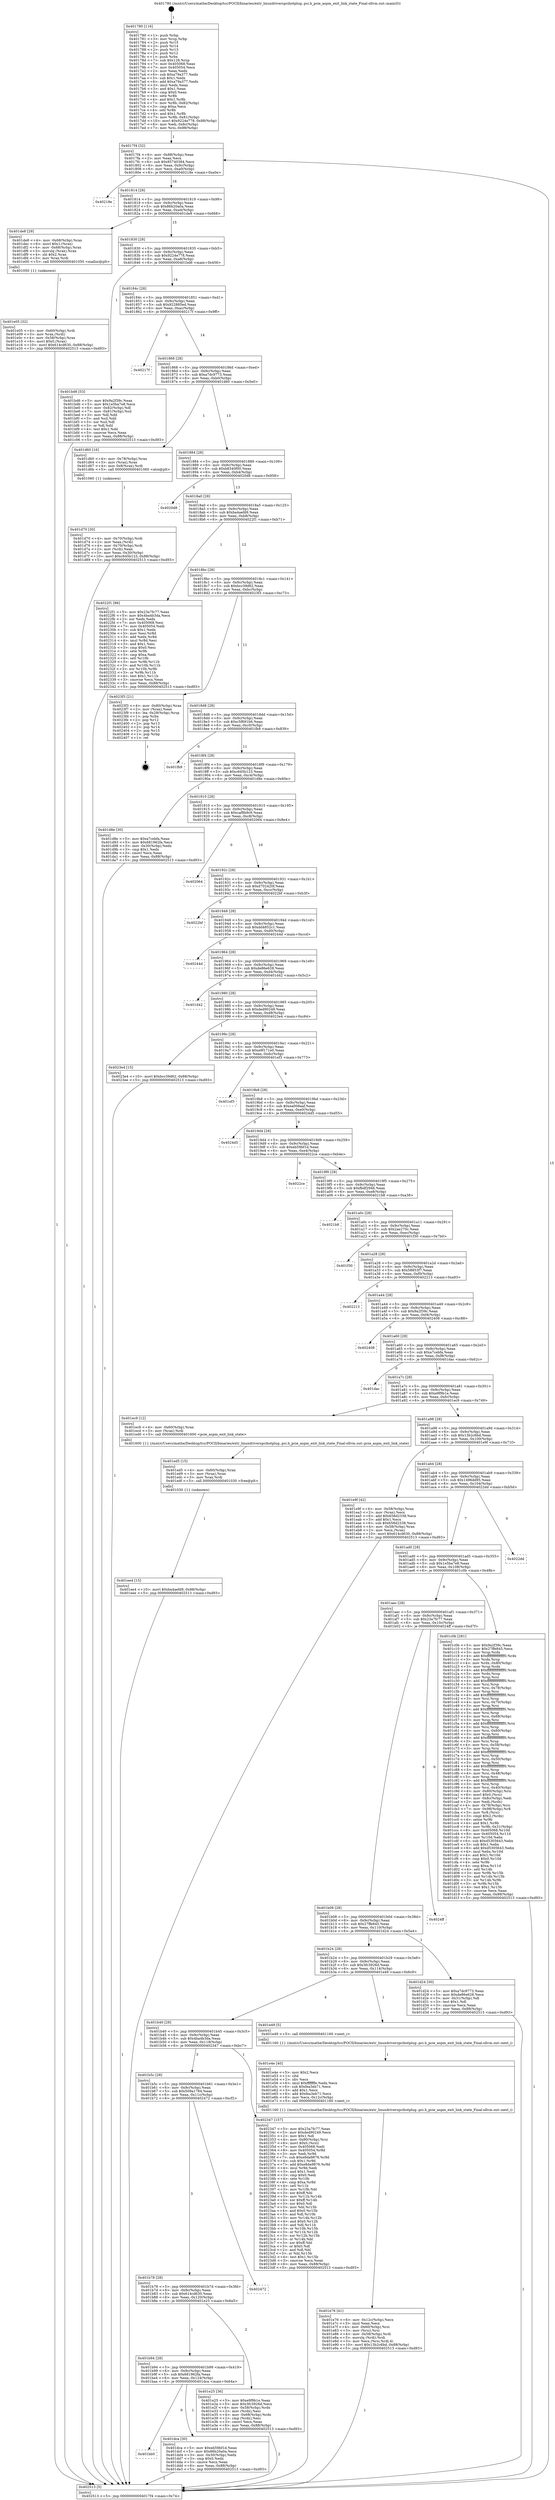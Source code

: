 digraph "0x401780" {
  label = "0x401780 (/mnt/c/Users/mathe/Desktop/tcc/POCII/binaries/extr_linuxdriverspcihotplug..pci.h_pcie_aspm_exit_link_state_Final-ollvm.out::main(0))"
  labelloc = "t"
  node[shape=record]

  Entry [label="",width=0.3,height=0.3,shape=circle,fillcolor=black,style=filled]
  "0x4017f4" [label="{
     0x4017f4 [32]\l
     | [instrs]\l
     &nbsp;&nbsp;0x4017f4 \<+6\>: mov -0x88(%rbp),%eax\l
     &nbsp;&nbsp;0x4017fa \<+2\>: mov %eax,%ecx\l
     &nbsp;&nbsp;0x4017fc \<+6\>: sub $0x85740384,%ecx\l
     &nbsp;&nbsp;0x401802 \<+6\>: mov %eax,-0x9c(%rbp)\l
     &nbsp;&nbsp;0x401808 \<+6\>: mov %ecx,-0xa0(%rbp)\l
     &nbsp;&nbsp;0x40180e \<+6\>: je 000000000040218e \<main+0xa0e\>\l
  }"]
  "0x40218e" [label="{
     0x40218e\l
  }", style=dashed]
  "0x401814" [label="{
     0x401814 [28]\l
     | [instrs]\l
     &nbsp;&nbsp;0x401814 \<+5\>: jmp 0000000000401819 \<main+0x99\>\l
     &nbsp;&nbsp;0x401819 \<+6\>: mov -0x9c(%rbp),%eax\l
     &nbsp;&nbsp;0x40181f \<+5\>: sub $0x86b20a0a,%eax\l
     &nbsp;&nbsp;0x401824 \<+6\>: mov %eax,-0xa4(%rbp)\l
     &nbsp;&nbsp;0x40182a \<+6\>: je 0000000000401de8 \<main+0x668\>\l
  }"]
  Exit [label="",width=0.3,height=0.3,shape=circle,fillcolor=black,style=filled,peripheries=2]
  "0x401de8" [label="{
     0x401de8 [29]\l
     | [instrs]\l
     &nbsp;&nbsp;0x401de8 \<+4\>: mov -0x68(%rbp),%rax\l
     &nbsp;&nbsp;0x401dec \<+6\>: movl $0x1,(%rax)\l
     &nbsp;&nbsp;0x401df2 \<+4\>: mov -0x68(%rbp),%rax\l
     &nbsp;&nbsp;0x401df6 \<+3\>: movslq (%rax),%rax\l
     &nbsp;&nbsp;0x401df9 \<+4\>: shl $0x2,%rax\l
     &nbsp;&nbsp;0x401dfd \<+3\>: mov %rax,%rdi\l
     &nbsp;&nbsp;0x401e00 \<+5\>: call 0000000000401050 \<malloc@plt\>\l
     | [calls]\l
     &nbsp;&nbsp;0x401050 \{1\} (unknown)\l
  }"]
  "0x401830" [label="{
     0x401830 [28]\l
     | [instrs]\l
     &nbsp;&nbsp;0x401830 \<+5\>: jmp 0000000000401835 \<main+0xb5\>\l
     &nbsp;&nbsp;0x401835 \<+6\>: mov -0x9c(%rbp),%eax\l
     &nbsp;&nbsp;0x40183b \<+5\>: sub $0x9224e778,%eax\l
     &nbsp;&nbsp;0x401840 \<+6\>: mov %eax,-0xa8(%rbp)\l
     &nbsp;&nbsp;0x401846 \<+6\>: je 0000000000401bd6 \<main+0x456\>\l
  }"]
  "0x401ee4" [label="{
     0x401ee4 [15]\l
     | [instrs]\l
     &nbsp;&nbsp;0x401ee4 \<+10\>: movl $0xba4aefd9,-0x88(%rbp)\l
     &nbsp;&nbsp;0x401eee \<+5\>: jmp 0000000000402513 \<main+0xd93\>\l
  }"]
  "0x401bd6" [label="{
     0x401bd6 [53]\l
     | [instrs]\l
     &nbsp;&nbsp;0x401bd6 \<+5\>: mov $0x9a2f39c,%eax\l
     &nbsp;&nbsp;0x401bdb \<+5\>: mov $0x1e5ba7e8,%ecx\l
     &nbsp;&nbsp;0x401be0 \<+6\>: mov -0x82(%rbp),%dl\l
     &nbsp;&nbsp;0x401be6 \<+7\>: mov -0x81(%rbp),%sil\l
     &nbsp;&nbsp;0x401bed \<+3\>: mov %dl,%dil\l
     &nbsp;&nbsp;0x401bf0 \<+3\>: and %sil,%dil\l
     &nbsp;&nbsp;0x401bf3 \<+3\>: xor %sil,%dl\l
     &nbsp;&nbsp;0x401bf6 \<+3\>: or %dl,%dil\l
     &nbsp;&nbsp;0x401bf9 \<+4\>: test $0x1,%dil\l
     &nbsp;&nbsp;0x401bfd \<+3\>: cmovne %ecx,%eax\l
     &nbsp;&nbsp;0x401c00 \<+6\>: mov %eax,-0x88(%rbp)\l
     &nbsp;&nbsp;0x401c06 \<+5\>: jmp 0000000000402513 \<main+0xd93\>\l
  }"]
  "0x40184c" [label="{
     0x40184c [28]\l
     | [instrs]\l
     &nbsp;&nbsp;0x40184c \<+5\>: jmp 0000000000401851 \<main+0xd1\>\l
     &nbsp;&nbsp;0x401851 \<+6\>: mov -0x9c(%rbp),%eax\l
     &nbsp;&nbsp;0x401857 \<+5\>: sub $0x922885ed,%eax\l
     &nbsp;&nbsp;0x40185c \<+6\>: mov %eax,-0xac(%rbp)\l
     &nbsp;&nbsp;0x401862 \<+6\>: je 000000000040217f \<main+0x9ff\>\l
  }"]
  "0x402513" [label="{
     0x402513 [5]\l
     | [instrs]\l
     &nbsp;&nbsp;0x402513 \<+5\>: jmp 00000000004017f4 \<main+0x74\>\l
  }"]
  "0x401780" [label="{
     0x401780 [116]\l
     | [instrs]\l
     &nbsp;&nbsp;0x401780 \<+1\>: push %rbp\l
     &nbsp;&nbsp;0x401781 \<+3\>: mov %rsp,%rbp\l
     &nbsp;&nbsp;0x401784 \<+2\>: push %r15\l
     &nbsp;&nbsp;0x401786 \<+2\>: push %r14\l
     &nbsp;&nbsp;0x401788 \<+2\>: push %r13\l
     &nbsp;&nbsp;0x40178a \<+2\>: push %r12\l
     &nbsp;&nbsp;0x40178c \<+1\>: push %rbx\l
     &nbsp;&nbsp;0x40178d \<+7\>: sub $0x128,%rsp\l
     &nbsp;&nbsp;0x401794 \<+7\>: mov 0x405068,%eax\l
     &nbsp;&nbsp;0x40179b \<+7\>: mov 0x405054,%ecx\l
     &nbsp;&nbsp;0x4017a2 \<+2\>: mov %eax,%edx\l
     &nbsp;&nbsp;0x4017a4 \<+6\>: sub $0xa79a377,%edx\l
     &nbsp;&nbsp;0x4017aa \<+3\>: sub $0x1,%edx\l
     &nbsp;&nbsp;0x4017ad \<+6\>: add $0xa79a377,%edx\l
     &nbsp;&nbsp;0x4017b3 \<+3\>: imul %edx,%eax\l
     &nbsp;&nbsp;0x4017b6 \<+3\>: and $0x1,%eax\l
     &nbsp;&nbsp;0x4017b9 \<+3\>: cmp $0x0,%eax\l
     &nbsp;&nbsp;0x4017bc \<+4\>: sete %r8b\l
     &nbsp;&nbsp;0x4017c0 \<+4\>: and $0x1,%r8b\l
     &nbsp;&nbsp;0x4017c4 \<+7\>: mov %r8b,-0x82(%rbp)\l
     &nbsp;&nbsp;0x4017cb \<+3\>: cmp $0xa,%ecx\l
     &nbsp;&nbsp;0x4017ce \<+4\>: setl %r8b\l
     &nbsp;&nbsp;0x4017d2 \<+4\>: and $0x1,%r8b\l
     &nbsp;&nbsp;0x4017d6 \<+7\>: mov %r8b,-0x81(%rbp)\l
     &nbsp;&nbsp;0x4017dd \<+10\>: movl $0x9224e778,-0x88(%rbp)\l
     &nbsp;&nbsp;0x4017e7 \<+6\>: mov %edi,-0x8c(%rbp)\l
     &nbsp;&nbsp;0x4017ed \<+7\>: mov %rsi,-0x98(%rbp)\l
  }"]
  "0x401ed5" [label="{
     0x401ed5 [15]\l
     | [instrs]\l
     &nbsp;&nbsp;0x401ed5 \<+4\>: mov -0x60(%rbp),%rax\l
     &nbsp;&nbsp;0x401ed9 \<+3\>: mov (%rax),%rax\l
     &nbsp;&nbsp;0x401edc \<+3\>: mov %rax,%rdi\l
     &nbsp;&nbsp;0x401edf \<+5\>: call 0000000000401030 \<free@plt\>\l
     | [calls]\l
     &nbsp;&nbsp;0x401030 \{1\} (unknown)\l
  }"]
  "0x40217f" [label="{
     0x40217f\l
  }", style=dashed]
  "0x401868" [label="{
     0x401868 [28]\l
     | [instrs]\l
     &nbsp;&nbsp;0x401868 \<+5\>: jmp 000000000040186d \<main+0xed\>\l
     &nbsp;&nbsp;0x40186d \<+6\>: mov -0x9c(%rbp),%eax\l
     &nbsp;&nbsp;0x401873 \<+5\>: sub $0xa7dc9773,%eax\l
     &nbsp;&nbsp;0x401878 \<+6\>: mov %eax,-0xb0(%rbp)\l
     &nbsp;&nbsp;0x40187e \<+6\>: je 0000000000401d60 \<main+0x5e0\>\l
  }"]
  "0x401e76" [label="{
     0x401e76 [41]\l
     | [instrs]\l
     &nbsp;&nbsp;0x401e76 \<+6\>: mov -0x12c(%rbp),%ecx\l
     &nbsp;&nbsp;0x401e7c \<+3\>: imul %eax,%ecx\l
     &nbsp;&nbsp;0x401e7f \<+4\>: mov -0x60(%rbp),%rsi\l
     &nbsp;&nbsp;0x401e83 \<+3\>: mov (%rsi),%rsi\l
     &nbsp;&nbsp;0x401e86 \<+4\>: mov -0x58(%rbp),%rdi\l
     &nbsp;&nbsp;0x401e8a \<+3\>: movslq (%rdi),%rdi\l
     &nbsp;&nbsp;0x401e8d \<+3\>: mov %ecx,(%rsi,%rdi,4)\l
     &nbsp;&nbsp;0x401e90 \<+10\>: movl $0x13b2c6bd,-0x88(%rbp)\l
     &nbsp;&nbsp;0x401e9a \<+5\>: jmp 0000000000402513 \<main+0xd93\>\l
  }"]
  "0x401d60" [label="{
     0x401d60 [16]\l
     | [instrs]\l
     &nbsp;&nbsp;0x401d60 \<+4\>: mov -0x78(%rbp),%rax\l
     &nbsp;&nbsp;0x401d64 \<+3\>: mov (%rax),%rax\l
     &nbsp;&nbsp;0x401d67 \<+4\>: mov 0x8(%rax),%rdi\l
     &nbsp;&nbsp;0x401d6b \<+5\>: call 0000000000401060 \<atoi@plt\>\l
     | [calls]\l
     &nbsp;&nbsp;0x401060 \{1\} (unknown)\l
  }"]
  "0x401884" [label="{
     0x401884 [28]\l
     | [instrs]\l
     &nbsp;&nbsp;0x401884 \<+5\>: jmp 0000000000401889 \<main+0x109\>\l
     &nbsp;&nbsp;0x401889 \<+6\>: mov -0x9c(%rbp),%eax\l
     &nbsp;&nbsp;0x40188f \<+5\>: sub $0xb8340f00,%eax\l
     &nbsp;&nbsp;0x401894 \<+6\>: mov %eax,-0xb4(%rbp)\l
     &nbsp;&nbsp;0x40189a \<+6\>: je 00000000004020d8 \<main+0x958\>\l
  }"]
  "0x401e4e" [label="{
     0x401e4e [40]\l
     | [instrs]\l
     &nbsp;&nbsp;0x401e4e \<+5\>: mov $0x2,%ecx\l
     &nbsp;&nbsp;0x401e53 \<+1\>: cltd\l
     &nbsp;&nbsp;0x401e54 \<+2\>: idiv %ecx\l
     &nbsp;&nbsp;0x401e56 \<+6\>: imul $0xfffffffe,%edx,%ecx\l
     &nbsp;&nbsp;0x401e5c \<+6\>: sub $0xfea3eb71,%ecx\l
     &nbsp;&nbsp;0x401e62 \<+3\>: add $0x1,%ecx\l
     &nbsp;&nbsp;0x401e65 \<+6\>: add $0xfea3eb71,%ecx\l
     &nbsp;&nbsp;0x401e6b \<+6\>: mov %ecx,-0x12c(%rbp)\l
     &nbsp;&nbsp;0x401e71 \<+5\>: call 0000000000401160 \<next_i\>\l
     | [calls]\l
     &nbsp;&nbsp;0x401160 \{1\} (/mnt/c/Users/mathe/Desktop/tcc/POCII/binaries/extr_linuxdriverspcihotplug..pci.h_pcie_aspm_exit_link_state_Final-ollvm.out::next_i)\l
  }"]
  "0x4020d8" [label="{
     0x4020d8\l
  }", style=dashed]
  "0x4018a0" [label="{
     0x4018a0 [28]\l
     | [instrs]\l
     &nbsp;&nbsp;0x4018a0 \<+5\>: jmp 00000000004018a5 \<main+0x125\>\l
     &nbsp;&nbsp;0x4018a5 \<+6\>: mov -0x9c(%rbp),%eax\l
     &nbsp;&nbsp;0x4018ab \<+5\>: sub $0xba4aefd9,%eax\l
     &nbsp;&nbsp;0x4018b0 \<+6\>: mov %eax,-0xb8(%rbp)\l
     &nbsp;&nbsp;0x4018b6 \<+6\>: je 00000000004022f1 \<main+0xb71\>\l
  }"]
  "0x401e05" [label="{
     0x401e05 [32]\l
     | [instrs]\l
     &nbsp;&nbsp;0x401e05 \<+4\>: mov -0x60(%rbp),%rdi\l
     &nbsp;&nbsp;0x401e09 \<+3\>: mov %rax,(%rdi)\l
     &nbsp;&nbsp;0x401e0c \<+4\>: mov -0x58(%rbp),%rax\l
     &nbsp;&nbsp;0x401e10 \<+6\>: movl $0x0,(%rax)\l
     &nbsp;&nbsp;0x401e16 \<+10\>: movl $0x614cd630,-0x88(%rbp)\l
     &nbsp;&nbsp;0x401e20 \<+5\>: jmp 0000000000402513 \<main+0xd93\>\l
  }"]
  "0x4022f1" [label="{
     0x4022f1 [86]\l
     | [instrs]\l
     &nbsp;&nbsp;0x4022f1 \<+5\>: mov $0x23a7fc77,%eax\l
     &nbsp;&nbsp;0x4022f6 \<+5\>: mov $0x4ba4b3da,%ecx\l
     &nbsp;&nbsp;0x4022fb \<+2\>: xor %edx,%edx\l
     &nbsp;&nbsp;0x4022fd \<+7\>: mov 0x405068,%esi\l
     &nbsp;&nbsp;0x402304 \<+7\>: mov 0x405054,%edi\l
     &nbsp;&nbsp;0x40230b \<+3\>: sub $0x1,%edx\l
     &nbsp;&nbsp;0x40230e \<+3\>: mov %esi,%r8d\l
     &nbsp;&nbsp;0x402311 \<+3\>: add %edx,%r8d\l
     &nbsp;&nbsp;0x402314 \<+4\>: imul %r8d,%esi\l
     &nbsp;&nbsp;0x402318 \<+3\>: and $0x1,%esi\l
     &nbsp;&nbsp;0x40231b \<+3\>: cmp $0x0,%esi\l
     &nbsp;&nbsp;0x40231e \<+4\>: sete %r9b\l
     &nbsp;&nbsp;0x402322 \<+3\>: cmp $0xa,%edi\l
     &nbsp;&nbsp;0x402325 \<+4\>: setl %r10b\l
     &nbsp;&nbsp;0x402329 \<+3\>: mov %r9b,%r11b\l
     &nbsp;&nbsp;0x40232c \<+3\>: and %r10b,%r11b\l
     &nbsp;&nbsp;0x40232f \<+3\>: xor %r10b,%r9b\l
     &nbsp;&nbsp;0x402332 \<+3\>: or %r9b,%r11b\l
     &nbsp;&nbsp;0x402335 \<+4\>: test $0x1,%r11b\l
     &nbsp;&nbsp;0x402339 \<+3\>: cmovne %ecx,%eax\l
     &nbsp;&nbsp;0x40233c \<+6\>: mov %eax,-0x88(%rbp)\l
     &nbsp;&nbsp;0x402342 \<+5\>: jmp 0000000000402513 \<main+0xd93\>\l
  }"]
  "0x4018bc" [label="{
     0x4018bc [28]\l
     | [instrs]\l
     &nbsp;&nbsp;0x4018bc \<+5\>: jmp 00000000004018c1 \<main+0x141\>\l
     &nbsp;&nbsp;0x4018c1 \<+6\>: mov -0x9c(%rbp),%eax\l
     &nbsp;&nbsp;0x4018c7 \<+5\>: sub $0xbcc39d62,%eax\l
     &nbsp;&nbsp;0x4018cc \<+6\>: mov %eax,-0xbc(%rbp)\l
     &nbsp;&nbsp;0x4018d2 \<+6\>: je 00000000004023f3 \<main+0xc73\>\l
  }"]
  "0x401bb0" [label="{
     0x401bb0\l
  }", style=dashed]
  "0x4023f3" [label="{
     0x4023f3 [21]\l
     | [instrs]\l
     &nbsp;&nbsp;0x4023f3 \<+4\>: mov -0x80(%rbp),%rax\l
     &nbsp;&nbsp;0x4023f7 \<+2\>: mov (%rax),%eax\l
     &nbsp;&nbsp;0x4023f9 \<+4\>: lea -0x28(%rbp),%rsp\l
     &nbsp;&nbsp;0x4023fd \<+1\>: pop %rbx\l
     &nbsp;&nbsp;0x4023fe \<+2\>: pop %r12\l
     &nbsp;&nbsp;0x402400 \<+2\>: pop %r13\l
     &nbsp;&nbsp;0x402402 \<+2\>: pop %r14\l
     &nbsp;&nbsp;0x402404 \<+2\>: pop %r15\l
     &nbsp;&nbsp;0x402406 \<+1\>: pop %rbp\l
     &nbsp;&nbsp;0x402407 \<+1\>: ret\l
  }"]
  "0x4018d8" [label="{
     0x4018d8 [28]\l
     | [instrs]\l
     &nbsp;&nbsp;0x4018d8 \<+5\>: jmp 00000000004018dd \<main+0x15d\>\l
     &nbsp;&nbsp;0x4018dd \<+6\>: mov -0x9c(%rbp),%eax\l
     &nbsp;&nbsp;0x4018e3 \<+5\>: sub $0xc5f691b6,%eax\l
     &nbsp;&nbsp;0x4018e8 \<+6\>: mov %eax,-0xc0(%rbp)\l
     &nbsp;&nbsp;0x4018ee \<+6\>: je 0000000000401fb9 \<main+0x839\>\l
  }"]
  "0x401dca" [label="{
     0x401dca [30]\l
     | [instrs]\l
     &nbsp;&nbsp;0x401dca \<+5\>: mov $0xeb59bf1d,%eax\l
     &nbsp;&nbsp;0x401dcf \<+5\>: mov $0x86b20a0a,%ecx\l
     &nbsp;&nbsp;0x401dd4 \<+3\>: mov -0x30(%rbp),%edx\l
     &nbsp;&nbsp;0x401dd7 \<+3\>: cmp $0x0,%edx\l
     &nbsp;&nbsp;0x401dda \<+3\>: cmove %ecx,%eax\l
     &nbsp;&nbsp;0x401ddd \<+6\>: mov %eax,-0x88(%rbp)\l
     &nbsp;&nbsp;0x401de3 \<+5\>: jmp 0000000000402513 \<main+0xd93\>\l
  }"]
  "0x401fb9" [label="{
     0x401fb9\l
  }", style=dashed]
  "0x4018f4" [label="{
     0x4018f4 [28]\l
     | [instrs]\l
     &nbsp;&nbsp;0x4018f4 \<+5\>: jmp 00000000004018f9 \<main+0x179\>\l
     &nbsp;&nbsp;0x4018f9 \<+6\>: mov -0x9c(%rbp),%eax\l
     &nbsp;&nbsp;0x4018ff \<+5\>: sub $0xc645b123,%eax\l
     &nbsp;&nbsp;0x401904 \<+6\>: mov %eax,-0xc4(%rbp)\l
     &nbsp;&nbsp;0x40190a \<+6\>: je 0000000000401d8e \<main+0x60e\>\l
  }"]
  "0x401b94" [label="{
     0x401b94 [28]\l
     | [instrs]\l
     &nbsp;&nbsp;0x401b94 \<+5\>: jmp 0000000000401b99 \<main+0x419\>\l
     &nbsp;&nbsp;0x401b99 \<+6\>: mov -0x9c(%rbp),%eax\l
     &nbsp;&nbsp;0x401b9f \<+5\>: sub $0x681962fa,%eax\l
     &nbsp;&nbsp;0x401ba4 \<+6\>: mov %eax,-0x124(%rbp)\l
     &nbsp;&nbsp;0x401baa \<+6\>: je 0000000000401dca \<main+0x64a\>\l
  }"]
  "0x401d8e" [label="{
     0x401d8e [30]\l
     | [instrs]\l
     &nbsp;&nbsp;0x401d8e \<+5\>: mov $0xa7cebfa,%eax\l
     &nbsp;&nbsp;0x401d93 \<+5\>: mov $0x681962fa,%ecx\l
     &nbsp;&nbsp;0x401d98 \<+3\>: mov -0x30(%rbp),%edx\l
     &nbsp;&nbsp;0x401d9b \<+3\>: cmp $0x1,%edx\l
     &nbsp;&nbsp;0x401d9e \<+3\>: cmovl %ecx,%eax\l
     &nbsp;&nbsp;0x401da1 \<+6\>: mov %eax,-0x88(%rbp)\l
     &nbsp;&nbsp;0x401da7 \<+5\>: jmp 0000000000402513 \<main+0xd93\>\l
  }"]
  "0x401910" [label="{
     0x401910 [28]\l
     | [instrs]\l
     &nbsp;&nbsp;0x401910 \<+5\>: jmp 0000000000401915 \<main+0x195\>\l
     &nbsp;&nbsp;0x401915 \<+6\>: mov -0x9c(%rbp),%eax\l
     &nbsp;&nbsp;0x40191b \<+5\>: sub $0xcaf8b9c9,%eax\l
     &nbsp;&nbsp;0x401920 \<+6\>: mov %eax,-0xc8(%rbp)\l
     &nbsp;&nbsp;0x401926 \<+6\>: je 0000000000402064 \<main+0x8e4\>\l
  }"]
  "0x401e25" [label="{
     0x401e25 [36]\l
     | [instrs]\l
     &nbsp;&nbsp;0x401e25 \<+5\>: mov $0xe9f9b1e,%eax\l
     &nbsp;&nbsp;0x401e2a \<+5\>: mov $0x3fc3926d,%ecx\l
     &nbsp;&nbsp;0x401e2f \<+4\>: mov -0x58(%rbp),%rdx\l
     &nbsp;&nbsp;0x401e33 \<+2\>: mov (%rdx),%esi\l
     &nbsp;&nbsp;0x401e35 \<+4\>: mov -0x68(%rbp),%rdx\l
     &nbsp;&nbsp;0x401e39 \<+2\>: cmp (%rdx),%esi\l
     &nbsp;&nbsp;0x401e3b \<+3\>: cmovl %ecx,%eax\l
     &nbsp;&nbsp;0x401e3e \<+6\>: mov %eax,-0x88(%rbp)\l
     &nbsp;&nbsp;0x401e44 \<+5\>: jmp 0000000000402513 \<main+0xd93\>\l
  }"]
  "0x402064" [label="{
     0x402064\l
  }", style=dashed]
  "0x40192c" [label="{
     0x40192c [28]\l
     | [instrs]\l
     &nbsp;&nbsp;0x40192c \<+5\>: jmp 0000000000401931 \<main+0x1b1\>\l
     &nbsp;&nbsp;0x401931 \<+6\>: mov -0x9c(%rbp),%eax\l
     &nbsp;&nbsp;0x401937 \<+5\>: sub $0xd702420f,%eax\l
     &nbsp;&nbsp;0x40193c \<+6\>: mov %eax,-0xcc(%rbp)\l
     &nbsp;&nbsp;0x401942 \<+6\>: je 00000000004022bf \<main+0xb3f\>\l
  }"]
  "0x401b78" [label="{
     0x401b78 [28]\l
     | [instrs]\l
     &nbsp;&nbsp;0x401b78 \<+5\>: jmp 0000000000401b7d \<main+0x3fd\>\l
     &nbsp;&nbsp;0x401b7d \<+6\>: mov -0x9c(%rbp),%eax\l
     &nbsp;&nbsp;0x401b83 \<+5\>: sub $0x614cd630,%eax\l
     &nbsp;&nbsp;0x401b88 \<+6\>: mov %eax,-0x120(%rbp)\l
     &nbsp;&nbsp;0x401b8e \<+6\>: je 0000000000401e25 \<main+0x6a5\>\l
  }"]
  "0x4022bf" [label="{
     0x4022bf\l
  }", style=dashed]
  "0x401948" [label="{
     0x401948 [28]\l
     | [instrs]\l
     &nbsp;&nbsp;0x401948 \<+5\>: jmp 000000000040194d \<main+0x1cd\>\l
     &nbsp;&nbsp;0x40194d \<+6\>: mov -0x9c(%rbp),%eax\l
     &nbsp;&nbsp;0x401953 \<+5\>: sub $0xdd4852c1,%eax\l
     &nbsp;&nbsp;0x401958 \<+6\>: mov %eax,-0xd0(%rbp)\l
     &nbsp;&nbsp;0x40195e \<+6\>: je 000000000040244d \<main+0xccd\>\l
  }"]
  "0x402472" [label="{
     0x402472\l
  }", style=dashed]
  "0x40244d" [label="{
     0x40244d\l
  }", style=dashed]
  "0x401964" [label="{
     0x401964 [28]\l
     | [instrs]\l
     &nbsp;&nbsp;0x401964 \<+5\>: jmp 0000000000401969 \<main+0x1e9\>\l
     &nbsp;&nbsp;0x401969 \<+6\>: mov -0x9c(%rbp),%eax\l
     &nbsp;&nbsp;0x40196f \<+5\>: sub $0xde86e628,%eax\l
     &nbsp;&nbsp;0x401974 \<+6\>: mov %eax,-0xd4(%rbp)\l
     &nbsp;&nbsp;0x40197a \<+6\>: je 0000000000401d42 \<main+0x5c2\>\l
  }"]
  "0x401b5c" [label="{
     0x401b5c [28]\l
     | [instrs]\l
     &nbsp;&nbsp;0x401b5c \<+5\>: jmp 0000000000401b61 \<main+0x3e1\>\l
     &nbsp;&nbsp;0x401b61 \<+6\>: mov -0x9c(%rbp),%eax\l
     &nbsp;&nbsp;0x401b67 \<+5\>: sub $0x509a1784,%eax\l
     &nbsp;&nbsp;0x401b6c \<+6\>: mov %eax,-0x11c(%rbp)\l
     &nbsp;&nbsp;0x401b72 \<+6\>: je 0000000000402472 \<main+0xcf2\>\l
  }"]
  "0x401d42" [label="{
     0x401d42\l
  }", style=dashed]
  "0x401980" [label="{
     0x401980 [28]\l
     | [instrs]\l
     &nbsp;&nbsp;0x401980 \<+5\>: jmp 0000000000401985 \<main+0x205\>\l
     &nbsp;&nbsp;0x401985 \<+6\>: mov -0x9c(%rbp),%eax\l
     &nbsp;&nbsp;0x40198b \<+5\>: sub $0xded90249,%eax\l
     &nbsp;&nbsp;0x401990 \<+6\>: mov %eax,-0xd8(%rbp)\l
     &nbsp;&nbsp;0x401996 \<+6\>: je 00000000004023e4 \<main+0xc64\>\l
  }"]
  "0x402347" [label="{
     0x402347 [157]\l
     | [instrs]\l
     &nbsp;&nbsp;0x402347 \<+5\>: mov $0x23a7fc77,%eax\l
     &nbsp;&nbsp;0x40234c \<+5\>: mov $0xded90249,%ecx\l
     &nbsp;&nbsp;0x402351 \<+2\>: mov $0x1,%dl\l
     &nbsp;&nbsp;0x402353 \<+4\>: mov -0x80(%rbp),%rsi\l
     &nbsp;&nbsp;0x402357 \<+6\>: movl $0x0,(%rsi)\l
     &nbsp;&nbsp;0x40235d \<+7\>: mov 0x405068,%edi\l
     &nbsp;&nbsp;0x402364 \<+8\>: mov 0x405054,%r8d\l
     &nbsp;&nbsp;0x40236c \<+3\>: mov %edi,%r9d\l
     &nbsp;&nbsp;0x40236f \<+7\>: sub $0xe8da9876,%r9d\l
     &nbsp;&nbsp;0x402376 \<+4\>: sub $0x1,%r9d\l
     &nbsp;&nbsp;0x40237a \<+7\>: add $0xe8da9876,%r9d\l
     &nbsp;&nbsp;0x402381 \<+4\>: imul %r9d,%edi\l
     &nbsp;&nbsp;0x402385 \<+3\>: and $0x1,%edi\l
     &nbsp;&nbsp;0x402388 \<+3\>: cmp $0x0,%edi\l
     &nbsp;&nbsp;0x40238b \<+4\>: sete %r10b\l
     &nbsp;&nbsp;0x40238f \<+4\>: cmp $0xa,%r8d\l
     &nbsp;&nbsp;0x402393 \<+4\>: setl %r11b\l
     &nbsp;&nbsp;0x402397 \<+3\>: mov %r10b,%bl\l
     &nbsp;&nbsp;0x40239a \<+3\>: xor $0xff,%bl\l
     &nbsp;&nbsp;0x40239d \<+3\>: mov %r11b,%r14b\l
     &nbsp;&nbsp;0x4023a0 \<+4\>: xor $0xff,%r14b\l
     &nbsp;&nbsp;0x4023a4 \<+3\>: xor $0x0,%dl\l
     &nbsp;&nbsp;0x4023a7 \<+3\>: mov %bl,%r15b\l
     &nbsp;&nbsp;0x4023aa \<+4\>: and $0x0,%r15b\l
     &nbsp;&nbsp;0x4023ae \<+3\>: and %dl,%r10b\l
     &nbsp;&nbsp;0x4023b1 \<+3\>: mov %r14b,%r12b\l
     &nbsp;&nbsp;0x4023b4 \<+4\>: and $0x0,%r12b\l
     &nbsp;&nbsp;0x4023b8 \<+3\>: and %dl,%r11b\l
     &nbsp;&nbsp;0x4023bb \<+3\>: or %r10b,%r15b\l
     &nbsp;&nbsp;0x4023be \<+3\>: or %r11b,%r12b\l
     &nbsp;&nbsp;0x4023c1 \<+3\>: xor %r12b,%r15b\l
     &nbsp;&nbsp;0x4023c4 \<+3\>: or %r14b,%bl\l
     &nbsp;&nbsp;0x4023c7 \<+3\>: xor $0xff,%bl\l
     &nbsp;&nbsp;0x4023ca \<+3\>: or $0x0,%dl\l
     &nbsp;&nbsp;0x4023cd \<+2\>: and %dl,%bl\l
     &nbsp;&nbsp;0x4023cf \<+3\>: or %bl,%r15b\l
     &nbsp;&nbsp;0x4023d2 \<+4\>: test $0x1,%r15b\l
     &nbsp;&nbsp;0x4023d6 \<+3\>: cmovne %ecx,%eax\l
     &nbsp;&nbsp;0x4023d9 \<+6\>: mov %eax,-0x88(%rbp)\l
     &nbsp;&nbsp;0x4023df \<+5\>: jmp 0000000000402513 \<main+0xd93\>\l
  }"]
  "0x4023e4" [label="{
     0x4023e4 [15]\l
     | [instrs]\l
     &nbsp;&nbsp;0x4023e4 \<+10\>: movl $0xbcc39d62,-0x88(%rbp)\l
     &nbsp;&nbsp;0x4023ee \<+5\>: jmp 0000000000402513 \<main+0xd93\>\l
  }"]
  "0x40199c" [label="{
     0x40199c [28]\l
     | [instrs]\l
     &nbsp;&nbsp;0x40199c \<+5\>: jmp 00000000004019a1 \<main+0x221\>\l
     &nbsp;&nbsp;0x4019a1 \<+6\>: mov -0x9c(%rbp),%eax\l
     &nbsp;&nbsp;0x4019a7 \<+5\>: sub $0xe9f171e0,%eax\l
     &nbsp;&nbsp;0x4019ac \<+6\>: mov %eax,-0xdc(%rbp)\l
     &nbsp;&nbsp;0x4019b2 \<+6\>: je 0000000000401ef3 \<main+0x773\>\l
  }"]
  "0x401b40" [label="{
     0x401b40 [28]\l
     | [instrs]\l
     &nbsp;&nbsp;0x401b40 \<+5\>: jmp 0000000000401b45 \<main+0x3c5\>\l
     &nbsp;&nbsp;0x401b45 \<+6\>: mov -0x9c(%rbp),%eax\l
     &nbsp;&nbsp;0x401b4b \<+5\>: sub $0x4ba4b3da,%eax\l
     &nbsp;&nbsp;0x401b50 \<+6\>: mov %eax,-0x118(%rbp)\l
     &nbsp;&nbsp;0x401b56 \<+6\>: je 0000000000402347 \<main+0xbc7\>\l
  }"]
  "0x401ef3" [label="{
     0x401ef3\l
  }", style=dashed]
  "0x4019b8" [label="{
     0x4019b8 [28]\l
     | [instrs]\l
     &nbsp;&nbsp;0x4019b8 \<+5\>: jmp 00000000004019bd \<main+0x23d\>\l
     &nbsp;&nbsp;0x4019bd \<+6\>: mov -0x9c(%rbp),%eax\l
     &nbsp;&nbsp;0x4019c3 \<+5\>: sub $0xea008aaf,%eax\l
     &nbsp;&nbsp;0x4019c8 \<+6\>: mov %eax,-0xe0(%rbp)\l
     &nbsp;&nbsp;0x4019ce \<+6\>: je 00000000004024d5 \<main+0xd55\>\l
  }"]
  "0x401e49" [label="{
     0x401e49 [5]\l
     | [instrs]\l
     &nbsp;&nbsp;0x401e49 \<+5\>: call 0000000000401160 \<next_i\>\l
     | [calls]\l
     &nbsp;&nbsp;0x401160 \{1\} (/mnt/c/Users/mathe/Desktop/tcc/POCII/binaries/extr_linuxdriverspcihotplug..pci.h_pcie_aspm_exit_link_state_Final-ollvm.out::next_i)\l
  }"]
  "0x4024d5" [label="{
     0x4024d5\l
  }", style=dashed]
  "0x4019d4" [label="{
     0x4019d4 [28]\l
     | [instrs]\l
     &nbsp;&nbsp;0x4019d4 \<+5\>: jmp 00000000004019d9 \<main+0x259\>\l
     &nbsp;&nbsp;0x4019d9 \<+6\>: mov -0x9c(%rbp),%eax\l
     &nbsp;&nbsp;0x4019df \<+5\>: sub $0xeb59bf1d,%eax\l
     &nbsp;&nbsp;0x4019e4 \<+6\>: mov %eax,-0xe4(%rbp)\l
     &nbsp;&nbsp;0x4019ea \<+6\>: je 00000000004022ce \<main+0xb4e\>\l
  }"]
  "0x401d70" [label="{
     0x401d70 [30]\l
     | [instrs]\l
     &nbsp;&nbsp;0x401d70 \<+4\>: mov -0x70(%rbp),%rdi\l
     &nbsp;&nbsp;0x401d74 \<+2\>: mov %eax,(%rdi)\l
     &nbsp;&nbsp;0x401d76 \<+4\>: mov -0x70(%rbp),%rdi\l
     &nbsp;&nbsp;0x401d7a \<+2\>: mov (%rdi),%eax\l
     &nbsp;&nbsp;0x401d7c \<+3\>: mov %eax,-0x30(%rbp)\l
     &nbsp;&nbsp;0x401d7f \<+10\>: movl $0xc645b123,-0x88(%rbp)\l
     &nbsp;&nbsp;0x401d89 \<+5\>: jmp 0000000000402513 \<main+0xd93\>\l
  }"]
  "0x4022ce" [label="{
     0x4022ce\l
  }", style=dashed]
  "0x4019f0" [label="{
     0x4019f0 [28]\l
     | [instrs]\l
     &nbsp;&nbsp;0x4019f0 \<+5\>: jmp 00000000004019f5 \<main+0x275\>\l
     &nbsp;&nbsp;0x4019f5 \<+6\>: mov -0x9c(%rbp),%eax\l
     &nbsp;&nbsp;0x4019fb \<+5\>: sub $0xfbdf2946,%eax\l
     &nbsp;&nbsp;0x401a00 \<+6\>: mov %eax,-0xe8(%rbp)\l
     &nbsp;&nbsp;0x401a06 \<+6\>: je 00000000004021b8 \<main+0xa38\>\l
  }"]
  "0x401b24" [label="{
     0x401b24 [28]\l
     | [instrs]\l
     &nbsp;&nbsp;0x401b24 \<+5\>: jmp 0000000000401b29 \<main+0x3a9\>\l
     &nbsp;&nbsp;0x401b29 \<+6\>: mov -0x9c(%rbp),%eax\l
     &nbsp;&nbsp;0x401b2f \<+5\>: sub $0x3fc3926d,%eax\l
     &nbsp;&nbsp;0x401b34 \<+6\>: mov %eax,-0x114(%rbp)\l
     &nbsp;&nbsp;0x401b3a \<+6\>: je 0000000000401e49 \<main+0x6c9\>\l
  }"]
  "0x4021b8" [label="{
     0x4021b8\l
  }", style=dashed]
  "0x401a0c" [label="{
     0x401a0c [28]\l
     | [instrs]\l
     &nbsp;&nbsp;0x401a0c \<+5\>: jmp 0000000000401a11 \<main+0x291\>\l
     &nbsp;&nbsp;0x401a11 \<+6\>: mov -0x9c(%rbp),%eax\l
     &nbsp;&nbsp;0x401a17 \<+5\>: sub $0x2ae270c,%eax\l
     &nbsp;&nbsp;0x401a1c \<+6\>: mov %eax,-0xec(%rbp)\l
     &nbsp;&nbsp;0x401a22 \<+6\>: je 0000000000401f30 \<main+0x7b0\>\l
  }"]
  "0x401d24" [label="{
     0x401d24 [30]\l
     | [instrs]\l
     &nbsp;&nbsp;0x401d24 \<+5\>: mov $0xa7dc9773,%eax\l
     &nbsp;&nbsp;0x401d29 \<+5\>: mov $0xde86e628,%ecx\l
     &nbsp;&nbsp;0x401d2e \<+3\>: mov -0x31(%rbp),%dl\l
     &nbsp;&nbsp;0x401d31 \<+3\>: test $0x1,%dl\l
     &nbsp;&nbsp;0x401d34 \<+3\>: cmovne %ecx,%eax\l
     &nbsp;&nbsp;0x401d37 \<+6\>: mov %eax,-0x88(%rbp)\l
     &nbsp;&nbsp;0x401d3d \<+5\>: jmp 0000000000402513 \<main+0xd93\>\l
  }"]
  "0x401f30" [label="{
     0x401f30\l
  }", style=dashed]
  "0x401a28" [label="{
     0x401a28 [28]\l
     | [instrs]\l
     &nbsp;&nbsp;0x401a28 \<+5\>: jmp 0000000000401a2d \<main+0x2ad\>\l
     &nbsp;&nbsp;0x401a2d \<+6\>: mov -0x9c(%rbp),%eax\l
     &nbsp;&nbsp;0x401a33 \<+5\>: sub $0x58853f7,%eax\l
     &nbsp;&nbsp;0x401a38 \<+6\>: mov %eax,-0xf0(%rbp)\l
     &nbsp;&nbsp;0x401a3e \<+6\>: je 0000000000402213 \<main+0xa93\>\l
  }"]
  "0x401b08" [label="{
     0x401b08 [28]\l
     | [instrs]\l
     &nbsp;&nbsp;0x401b08 \<+5\>: jmp 0000000000401b0d \<main+0x38d\>\l
     &nbsp;&nbsp;0x401b0d \<+6\>: mov -0x9c(%rbp),%eax\l
     &nbsp;&nbsp;0x401b13 \<+5\>: sub $0x27ffe845,%eax\l
     &nbsp;&nbsp;0x401b18 \<+6\>: mov %eax,-0x110(%rbp)\l
     &nbsp;&nbsp;0x401b1e \<+6\>: je 0000000000401d24 \<main+0x5a4\>\l
  }"]
  "0x402213" [label="{
     0x402213\l
  }", style=dashed]
  "0x401a44" [label="{
     0x401a44 [28]\l
     | [instrs]\l
     &nbsp;&nbsp;0x401a44 \<+5\>: jmp 0000000000401a49 \<main+0x2c9\>\l
     &nbsp;&nbsp;0x401a49 \<+6\>: mov -0x9c(%rbp),%eax\l
     &nbsp;&nbsp;0x401a4f \<+5\>: sub $0x9a2f39c,%eax\l
     &nbsp;&nbsp;0x401a54 \<+6\>: mov %eax,-0xf4(%rbp)\l
     &nbsp;&nbsp;0x401a5a \<+6\>: je 0000000000402408 \<main+0xc88\>\l
  }"]
  "0x4024ff" [label="{
     0x4024ff\l
  }", style=dashed]
  "0x402408" [label="{
     0x402408\l
  }", style=dashed]
  "0x401a60" [label="{
     0x401a60 [28]\l
     | [instrs]\l
     &nbsp;&nbsp;0x401a60 \<+5\>: jmp 0000000000401a65 \<main+0x2e5\>\l
     &nbsp;&nbsp;0x401a65 \<+6\>: mov -0x9c(%rbp),%eax\l
     &nbsp;&nbsp;0x401a6b \<+5\>: sub $0xa7cebfa,%eax\l
     &nbsp;&nbsp;0x401a70 \<+6\>: mov %eax,-0xf8(%rbp)\l
     &nbsp;&nbsp;0x401a76 \<+6\>: je 0000000000401dac \<main+0x62c\>\l
  }"]
  "0x401aec" [label="{
     0x401aec [28]\l
     | [instrs]\l
     &nbsp;&nbsp;0x401aec \<+5\>: jmp 0000000000401af1 \<main+0x371\>\l
     &nbsp;&nbsp;0x401af1 \<+6\>: mov -0x9c(%rbp),%eax\l
     &nbsp;&nbsp;0x401af7 \<+5\>: sub $0x23a7fc77,%eax\l
     &nbsp;&nbsp;0x401afc \<+6\>: mov %eax,-0x10c(%rbp)\l
     &nbsp;&nbsp;0x401b02 \<+6\>: je 00000000004024ff \<main+0xd7f\>\l
  }"]
  "0x401dac" [label="{
     0x401dac\l
  }", style=dashed]
  "0x401a7c" [label="{
     0x401a7c [28]\l
     | [instrs]\l
     &nbsp;&nbsp;0x401a7c \<+5\>: jmp 0000000000401a81 \<main+0x301\>\l
     &nbsp;&nbsp;0x401a81 \<+6\>: mov -0x9c(%rbp),%eax\l
     &nbsp;&nbsp;0x401a87 \<+5\>: sub $0xe9f9b1e,%eax\l
     &nbsp;&nbsp;0x401a8c \<+6\>: mov %eax,-0xfc(%rbp)\l
     &nbsp;&nbsp;0x401a92 \<+6\>: je 0000000000401ec9 \<main+0x749\>\l
  }"]
  "0x401c0b" [label="{
     0x401c0b [281]\l
     | [instrs]\l
     &nbsp;&nbsp;0x401c0b \<+5\>: mov $0x9a2f39c,%eax\l
     &nbsp;&nbsp;0x401c10 \<+5\>: mov $0x27ffe845,%ecx\l
     &nbsp;&nbsp;0x401c15 \<+3\>: mov %rsp,%rdx\l
     &nbsp;&nbsp;0x401c18 \<+4\>: add $0xfffffffffffffff0,%rdx\l
     &nbsp;&nbsp;0x401c1c \<+3\>: mov %rdx,%rsp\l
     &nbsp;&nbsp;0x401c1f \<+4\>: mov %rdx,-0x80(%rbp)\l
     &nbsp;&nbsp;0x401c23 \<+3\>: mov %rsp,%rdx\l
     &nbsp;&nbsp;0x401c26 \<+4\>: add $0xfffffffffffffff0,%rdx\l
     &nbsp;&nbsp;0x401c2a \<+3\>: mov %rdx,%rsp\l
     &nbsp;&nbsp;0x401c2d \<+3\>: mov %rsp,%rsi\l
     &nbsp;&nbsp;0x401c30 \<+4\>: add $0xfffffffffffffff0,%rsi\l
     &nbsp;&nbsp;0x401c34 \<+3\>: mov %rsi,%rsp\l
     &nbsp;&nbsp;0x401c37 \<+4\>: mov %rsi,-0x78(%rbp)\l
     &nbsp;&nbsp;0x401c3b \<+3\>: mov %rsp,%rsi\l
     &nbsp;&nbsp;0x401c3e \<+4\>: add $0xfffffffffffffff0,%rsi\l
     &nbsp;&nbsp;0x401c42 \<+3\>: mov %rsi,%rsp\l
     &nbsp;&nbsp;0x401c45 \<+4\>: mov %rsi,-0x70(%rbp)\l
     &nbsp;&nbsp;0x401c49 \<+3\>: mov %rsp,%rsi\l
     &nbsp;&nbsp;0x401c4c \<+4\>: add $0xfffffffffffffff0,%rsi\l
     &nbsp;&nbsp;0x401c50 \<+3\>: mov %rsi,%rsp\l
     &nbsp;&nbsp;0x401c53 \<+4\>: mov %rsi,-0x68(%rbp)\l
     &nbsp;&nbsp;0x401c57 \<+3\>: mov %rsp,%rsi\l
     &nbsp;&nbsp;0x401c5a \<+4\>: add $0xfffffffffffffff0,%rsi\l
     &nbsp;&nbsp;0x401c5e \<+3\>: mov %rsi,%rsp\l
     &nbsp;&nbsp;0x401c61 \<+4\>: mov %rsi,-0x60(%rbp)\l
     &nbsp;&nbsp;0x401c65 \<+3\>: mov %rsp,%rsi\l
     &nbsp;&nbsp;0x401c68 \<+4\>: add $0xfffffffffffffff0,%rsi\l
     &nbsp;&nbsp;0x401c6c \<+3\>: mov %rsi,%rsp\l
     &nbsp;&nbsp;0x401c6f \<+4\>: mov %rsi,-0x58(%rbp)\l
     &nbsp;&nbsp;0x401c73 \<+3\>: mov %rsp,%rsi\l
     &nbsp;&nbsp;0x401c76 \<+4\>: add $0xfffffffffffffff0,%rsi\l
     &nbsp;&nbsp;0x401c7a \<+3\>: mov %rsi,%rsp\l
     &nbsp;&nbsp;0x401c7d \<+4\>: mov %rsi,-0x50(%rbp)\l
     &nbsp;&nbsp;0x401c81 \<+3\>: mov %rsp,%rsi\l
     &nbsp;&nbsp;0x401c84 \<+4\>: add $0xfffffffffffffff0,%rsi\l
     &nbsp;&nbsp;0x401c88 \<+3\>: mov %rsi,%rsp\l
     &nbsp;&nbsp;0x401c8b \<+4\>: mov %rsi,-0x48(%rbp)\l
     &nbsp;&nbsp;0x401c8f \<+3\>: mov %rsp,%rsi\l
     &nbsp;&nbsp;0x401c92 \<+4\>: add $0xfffffffffffffff0,%rsi\l
     &nbsp;&nbsp;0x401c96 \<+3\>: mov %rsi,%rsp\l
     &nbsp;&nbsp;0x401c99 \<+4\>: mov %rsi,-0x40(%rbp)\l
     &nbsp;&nbsp;0x401c9d \<+4\>: mov -0x80(%rbp),%rsi\l
     &nbsp;&nbsp;0x401ca1 \<+6\>: movl $0x0,(%rsi)\l
     &nbsp;&nbsp;0x401ca7 \<+6\>: mov -0x8c(%rbp),%edi\l
     &nbsp;&nbsp;0x401cad \<+2\>: mov %edi,(%rdx)\l
     &nbsp;&nbsp;0x401caf \<+4\>: mov -0x78(%rbp),%rsi\l
     &nbsp;&nbsp;0x401cb3 \<+7\>: mov -0x98(%rbp),%r8\l
     &nbsp;&nbsp;0x401cba \<+3\>: mov %r8,(%rsi)\l
     &nbsp;&nbsp;0x401cbd \<+3\>: cmpl $0x2,(%rdx)\l
     &nbsp;&nbsp;0x401cc0 \<+4\>: setne %r9b\l
     &nbsp;&nbsp;0x401cc4 \<+4\>: and $0x1,%r9b\l
     &nbsp;&nbsp;0x401cc8 \<+4\>: mov %r9b,-0x31(%rbp)\l
     &nbsp;&nbsp;0x401ccc \<+8\>: mov 0x405068,%r10d\l
     &nbsp;&nbsp;0x401cd4 \<+8\>: mov 0x405054,%r11d\l
     &nbsp;&nbsp;0x401cdc \<+3\>: mov %r10d,%ebx\l
     &nbsp;&nbsp;0x401cdf \<+6\>: sub $0xd5305643,%ebx\l
     &nbsp;&nbsp;0x401ce5 \<+3\>: sub $0x1,%ebx\l
     &nbsp;&nbsp;0x401ce8 \<+6\>: add $0xd5305643,%ebx\l
     &nbsp;&nbsp;0x401cee \<+4\>: imul %ebx,%r10d\l
     &nbsp;&nbsp;0x401cf2 \<+4\>: and $0x1,%r10d\l
     &nbsp;&nbsp;0x401cf6 \<+4\>: cmp $0x0,%r10d\l
     &nbsp;&nbsp;0x401cfa \<+4\>: sete %r9b\l
     &nbsp;&nbsp;0x401cfe \<+4\>: cmp $0xa,%r11d\l
     &nbsp;&nbsp;0x401d02 \<+4\>: setl %r14b\l
     &nbsp;&nbsp;0x401d06 \<+3\>: mov %r9b,%r15b\l
     &nbsp;&nbsp;0x401d09 \<+3\>: and %r14b,%r15b\l
     &nbsp;&nbsp;0x401d0c \<+3\>: xor %r14b,%r9b\l
     &nbsp;&nbsp;0x401d0f \<+3\>: or %r9b,%r15b\l
     &nbsp;&nbsp;0x401d12 \<+4\>: test $0x1,%r15b\l
     &nbsp;&nbsp;0x401d16 \<+3\>: cmovne %ecx,%eax\l
     &nbsp;&nbsp;0x401d19 \<+6\>: mov %eax,-0x88(%rbp)\l
     &nbsp;&nbsp;0x401d1f \<+5\>: jmp 0000000000402513 \<main+0xd93\>\l
  }"]
  "0x401ec9" [label="{
     0x401ec9 [12]\l
     | [instrs]\l
     &nbsp;&nbsp;0x401ec9 \<+4\>: mov -0x60(%rbp),%rax\l
     &nbsp;&nbsp;0x401ecd \<+3\>: mov (%rax),%rdi\l
     &nbsp;&nbsp;0x401ed0 \<+5\>: call 0000000000401600 \<pcie_aspm_exit_link_state\>\l
     | [calls]\l
     &nbsp;&nbsp;0x401600 \{1\} (/mnt/c/Users/mathe/Desktop/tcc/POCII/binaries/extr_linuxdriverspcihotplug..pci.h_pcie_aspm_exit_link_state_Final-ollvm.out::pcie_aspm_exit_link_state)\l
  }"]
  "0x401a98" [label="{
     0x401a98 [28]\l
     | [instrs]\l
     &nbsp;&nbsp;0x401a98 \<+5\>: jmp 0000000000401a9d \<main+0x31d\>\l
     &nbsp;&nbsp;0x401a9d \<+6\>: mov -0x9c(%rbp),%eax\l
     &nbsp;&nbsp;0x401aa3 \<+5\>: sub $0x13b2c6bd,%eax\l
     &nbsp;&nbsp;0x401aa8 \<+6\>: mov %eax,-0x100(%rbp)\l
     &nbsp;&nbsp;0x401aae \<+6\>: je 0000000000401e9f \<main+0x71f\>\l
  }"]
  "0x401ad0" [label="{
     0x401ad0 [28]\l
     | [instrs]\l
     &nbsp;&nbsp;0x401ad0 \<+5\>: jmp 0000000000401ad5 \<main+0x355\>\l
     &nbsp;&nbsp;0x401ad5 \<+6\>: mov -0x9c(%rbp),%eax\l
     &nbsp;&nbsp;0x401adb \<+5\>: sub $0x1e5ba7e8,%eax\l
     &nbsp;&nbsp;0x401ae0 \<+6\>: mov %eax,-0x108(%rbp)\l
     &nbsp;&nbsp;0x401ae6 \<+6\>: je 0000000000401c0b \<main+0x48b\>\l
  }"]
  "0x401e9f" [label="{
     0x401e9f [42]\l
     | [instrs]\l
     &nbsp;&nbsp;0x401e9f \<+4\>: mov -0x58(%rbp),%rax\l
     &nbsp;&nbsp;0x401ea3 \<+2\>: mov (%rax),%ecx\l
     &nbsp;&nbsp;0x401ea5 \<+6\>: add $0x658d2338,%ecx\l
     &nbsp;&nbsp;0x401eab \<+3\>: add $0x1,%ecx\l
     &nbsp;&nbsp;0x401eae \<+6\>: sub $0x658d2338,%ecx\l
     &nbsp;&nbsp;0x401eb4 \<+4\>: mov -0x58(%rbp),%rax\l
     &nbsp;&nbsp;0x401eb8 \<+2\>: mov %ecx,(%rax)\l
     &nbsp;&nbsp;0x401eba \<+10\>: movl $0x614cd630,-0x88(%rbp)\l
     &nbsp;&nbsp;0x401ec4 \<+5\>: jmp 0000000000402513 \<main+0xd93\>\l
  }"]
  "0x401ab4" [label="{
     0x401ab4 [28]\l
     | [instrs]\l
     &nbsp;&nbsp;0x401ab4 \<+5\>: jmp 0000000000401ab9 \<main+0x339\>\l
     &nbsp;&nbsp;0x401ab9 \<+6\>: mov -0x9c(%rbp),%eax\l
     &nbsp;&nbsp;0x401abf \<+5\>: sub $0x1496dd95,%eax\l
     &nbsp;&nbsp;0x401ac4 \<+6\>: mov %eax,-0x104(%rbp)\l
     &nbsp;&nbsp;0x401aca \<+6\>: je 00000000004022dd \<main+0xb5d\>\l
  }"]
  "0x4022dd" [label="{
     0x4022dd\l
  }", style=dashed]
  Entry -> "0x401780" [label=" 1"]
  "0x4017f4" -> "0x40218e" [label=" 0"]
  "0x4017f4" -> "0x401814" [label=" 16"]
  "0x4023f3" -> Exit [label=" 1"]
  "0x401814" -> "0x401de8" [label=" 1"]
  "0x401814" -> "0x401830" [label=" 15"]
  "0x4023e4" -> "0x402513" [label=" 1"]
  "0x401830" -> "0x401bd6" [label=" 1"]
  "0x401830" -> "0x40184c" [label=" 14"]
  "0x401bd6" -> "0x402513" [label=" 1"]
  "0x401780" -> "0x4017f4" [label=" 1"]
  "0x402513" -> "0x4017f4" [label=" 15"]
  "0x402347" -> "0x402513" [label=" 1"]
  "0x40184c" -> "0x40217f" [label=" 0"]
  "0x40184c" -> "0x401868" [label=" 14"]
  "0x4022f1" -> "0x402513" [label=" 1"]
  "0x401868" -> "0x401d60" [label=" 1"]
  "0x401868" -> "0x401884" [label=" 13"]
  "0x401ee4" -> "0x402513" [label=" 1"]
  "0x401884" -> "0x4020d8" [label=" 0"]
  "0x401884" -> "0x4018a0" [label=" 13"]
  "0x401ed5" -> "0x401ee4" [label=" 1"]
  "0x4018a0" -> "0x4022f1" [label=" 1"]
  "0x4018a0" -> "0x4018bc" [label=" 12"]
  "0x401ec9" -> "0x401ed5" [label=" 1"]
  "0x4018bc" -> "0x4023f3" [label=" 1"]
  "0x4018bc" -> "0x4018d8" [label=" 11"]
  "0x401e9f" -> "0x402513" [label=" 1"]
  "0x4018d8" -> "0x401fb9" [label=" 0"]
  "0x4018d8" -> "0x4018f4" [label=" 11"]
  "0x401e76" -> "0x402513" [label=" 1"]
  "0x4018f4" -> "0x401d8e" [label=" 1"]
  "0x4018f4" -> "0x401910" [label=" 10"]
  "0x401e49" -> "0x401e4e" [label=" 1"]
  "0x401910" -> "0x402064" [label=" 0"]
  "0x401910" -> "0x40192c" [label=" 10"]
  "0x401e25" -> "0x402513" [label=" 2"]
  "0x40192c" -> "0x4022bf" [label=" 0"]
  "0x40192c" -> "0x401948" [label=" 10"]
  "0x401de8" -> "0x401e05" [label=" 1"]
  "0x401948" -> "0x40244d" [label=" 0"]
  "0x401948" -> "0x401964" [label=" 10"]
  "0x401dca" -> "0x402513" [label=" 1"]
  "0x401964" -> "0x401d42" [label=" 0"]
  "0x401964" -> "0x401980" [label=" 10"]
  "0x401b94" -> "0x401dca" [label=" 1"]
  "0x401980" -> "0x4023e4" [label=" 1"]
  "0x401980" -> "0x40199c" [label=" 9"]
  "0x401e4e" -> "0x401e76" [label=" 1"]
  "0x40199c" -> "0x401ef3" [label=" 0"]
  "0x40199c" -> "0x4019b8" [label=" 9"]
  "0x401b78" -> "0x401e25" [label=" 2"]
  "0x4019b8" -> "0x4024d5" [label=" 0"]
  "0x4019b8" -> "0x4019d4" [label=" 9"]
  "0x401e05" -> "0x402513" [label=" 1"]
  "0x4019d4" -> "0x4022ce" [label=" 0"]
  "0x4019d4" -> "0x4019f0" [label=" 9"]
  "0x401b5c" -> "0x402472" [label=" 0"]
  "0x4019f0" -> "0x4021b8" [label=" 0"]
  "0x4019f0" -> "0x401a0c" [label=" 9"]
  "0x401b94" -> "0x401bb0" [label=" 0"]
  "0x401a0c" -> "0x401f30" [label=" 0"]
  "0x401a0c" -> "0x401a28" [label=" 9"]
  "0x401b40" -> "0x401b5c" [label=" 3"]
  "0x401a28" -> "0x402213" [label=" 0"]
  "0x401a28" -> "0x401a44" [label=" 9"]
  "0x401b78" -> "0x401b94" [label=" 1"]
  "0x401a44" -> "0x402408" [label=" 0"]
  "0x401a44" -> "0x401a60" [label=" 9"]
  "0x401b24" -> "0x401b40" [label=" 4"]
  "0x401a60" -> "0x401dac" [label=" 0"]
  "0x401a60" -> "0x401a7c" [label=" 9"]
  "0x401d8e" -> "0x402513" [label=" 1"]
  "0x401a7c" -> "0x401ec9" [label=" 1"]
  "0x401a7c" -> "0x401a98" [label=" 8"]
  "0x401d70" -> "0x402513" [label=" 1"]
  "0x401a98" -> "0x401e9f" [label=" 1"]
  "0x401a98" -> "0x401ab4" [label=" 7"]
  "0x401d24" -> "0x402513" [label=" 1"]
  "0x401ab4" -> "0x4022dd" [label=" 0"]
  "0x401ab4" -> "0x401ad0" [label=" 7"]
  "0x401d60" -> "0x401d70" [label=" 1"]
  "0x401ad0" -> "0x401c0b" [label=" 1"]
  "0x401ad0" -> "0x401aec" [label=" 6"]
  "0x401b5c" -> "0x401b78" [label=" 3"]
  "0x401c0b" -> "0x402513" [label=" 1"]
  "0x401b24" -> "0x401e49" [label=" 1"]
  "0x401aec" -> "0x4024ff" [label=" 0"]
  "0x401aec" -> "0x401b08" [label=" 6"]
  "0x401b40" -> "0x402347" [label=" 1"]
  "0x401b08" -> "0x401d24" [label=" 1"]
  "0x401b08" -> "0x401b24" [label=" 5"]
}
